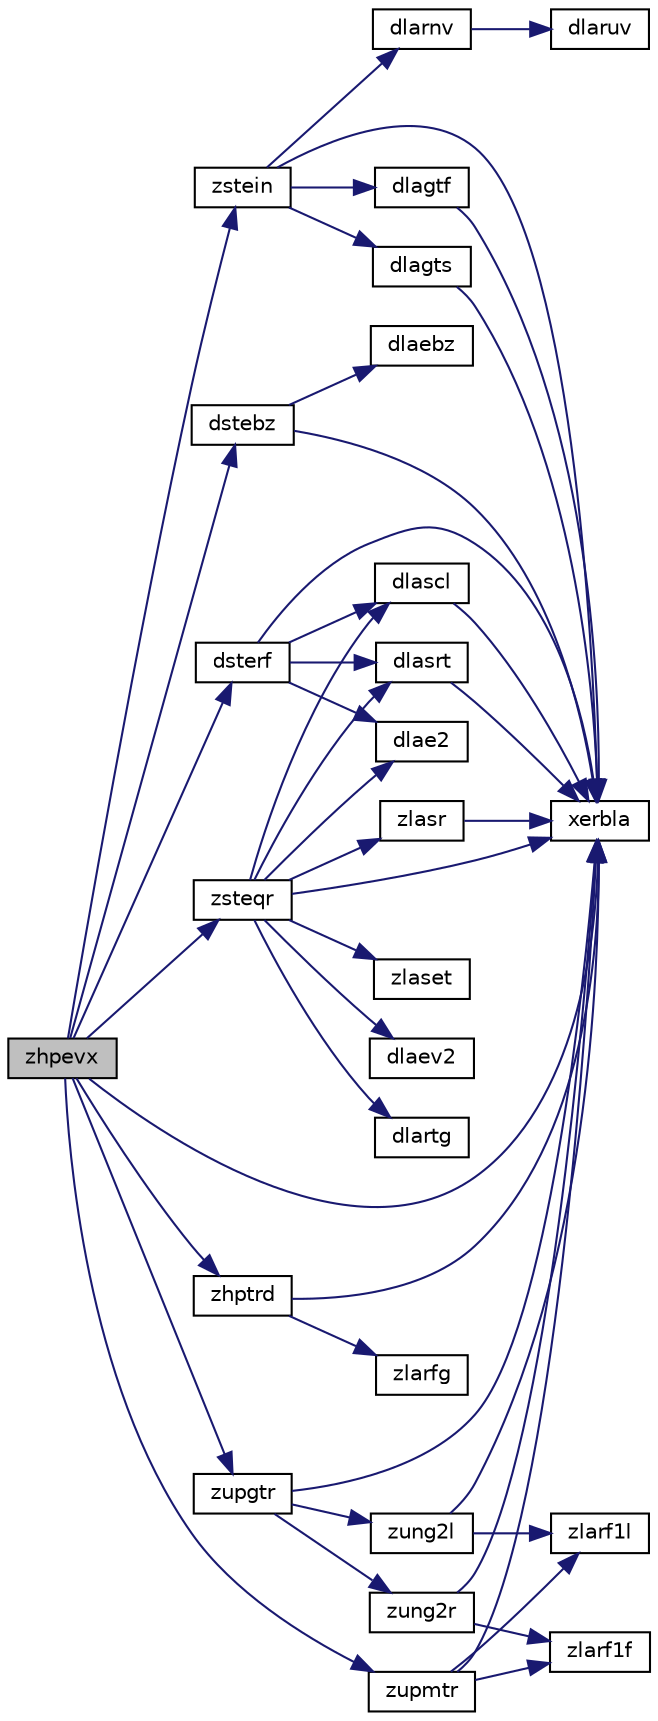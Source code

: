 digraph "zhpevx"
{
 // LATEX_PDF_SIZE
  edge [fontname="Helvetica",fontsize="10",labelfontname="Helvetica",labelfontsize="10"];
  node [fontname="Helvetica",fontsize="10",shape=record];
  rankdir="LR";
  Node1 [label="zhpevx",height=0.2,width=0.4,color="black", fillcolor="grey75", style="filled", fontcolor="black",tooltip="ZHPEVX computes the eigenvalues and, optionally, the left and/or right eigenvectors for OTHER matrice..."];
  Node1 -> Node2 [color="midnightblue",fontsize="10",style="solid",fontname="Helvetica"];
  Node2 [label="dstebz",height=0.2,width=0.4,color="black", fillcolor="white", style="filled",URL="$dstebz_8f.html#a28f88843da09a0ee400daf46caaabec6",tooltip="DSTEBZ"];
  Node2 -> Node3 [color="midnightblue",fontsize="10",style="solid",fontname="Helvetica"];
  Node3 [label="dlaebz",height=0.2,width=0.4,color="black", fillcolor="white", style="filled",URL="$dlaebz_8f.html#a79da86f5a84d0038788717338eef245d",tooltip="DLAEBZ computes the number of eigenvalues of a real symmetric tridiagonal matrix which are less than ..."];
  Node2 -> Node4 [color="midnightblue",fontsize="10",style="solid",fontname="Helvetica"];
  Node4 [label="xerbla",height=0.2,width=0.4,color="black", fillcolor="white", style="filled",URL="$xerbla_8f.html#a377ee61015baf8dea7770b3a404b1c07",tooltip="XERBLA"];
  Node1 -> Node5 [color="midnightblue",fontsize="10",style="solid",fontname="Helvetica"];
  Node5 [label="dsterf",height=0.2,width=0.4,color="black", fillcolor="white", style="filled",URL="$dsterf_8f.html#af0616552c11358ae8298d0ac18ac023c",tooltip="DSTERF"];
  Node5 -> Node6 [color="midnightblue",fontsize="10",style="solid",fontname="Helvetica"];
  Node6 [label="dlae2",height=0.2,width=0.4,color="black", fillcolor="white", style="filled",URL="$dlae2_8f.html#a8a36d905c1c66d345f791b91254da0ae",tooltip="DLAE2 computes the eigenvalues of a 2-by-2 symmetric matrix."];
  Node5 -> Node7 [color="midnightblue",fontsize="10",style="solid",fontname="Helvetica"];
  Node7 [label="dlascl",height=0.2,width=0.4,color="black", fillcolor="white", style="filled",URL="$dlascl_8f.html#a7bce4c35ec5a86ee0bfdd15c476d99c8",tooltip="DLASCL multiplies a general rectangular matrix by a real scalar defined as cto/cfrom."];
  Node7 -> Node4 [color="midnightblue",fontsize="10",style="solid",fontname="Helvetica"];
  Node5 -> Node8 [color="midnightblue",fontsize="10",style="solid",fontname="Helvetica"];
  Node8 [label="dlasrt",height=0.2,width=0.4,color="black", fillcolor="white", style="filled",URL="$dlasrt_8f.html#a88a9fb57b6459176b68f21720d3d2ad2",tooltip="DLASRT sorts numbers in increasing or decreasing order."];
  Node8 -> Node4 [color="midnightblue",fontsize="10",style="solid",fontname="Helvetica"];
  Node5 -> Node4 [color="midnightblue",fontsize="10",style="solid",fontname="Helvetica"];
  Node1 -> Node4 [color="midnightblue",fontsize="10",style="solid",fontname="Helvetica"];
  Node1 -> Node9 [color="midnightblue",fontsize="10",style="solid",fontname="Helvetica"];
  Node9 [label="zhptrd",height=0.2,width=0.4,color="black", fillcolor="white", style="filled",URL="$zhptrd_8f.html#a7a98ec35ab99e67b73d166382875f8d6",tooltip="ZHPTRD"];
  Node9 -> Node4 [color="midnightblue",fontsize="10",style="solid",fontname="Helvetica"];
  Node9 -> Node10 [color="midnightblue",fontsize="10",style="solid",fontname="Helvetica"];
  Node10 [label="zlarfg",height=0.2,width=0.4,color="black", fillcolor="white", style="filled",URL="$zlarfg_8f.html#af496f956f05bac0668fed468230355c7",tooltip="ZLARFG generates an elementary reflector (Householder matrix)."];
  Node1 -> Node11 [color="midnightblue",fontsize="10",style="solid",fontname="Helvetica"];
  Node11 [label="zstein",height=0.2,width=0.4,color="black", fillcolor="white", style="filled",URL="$zstein_8f.html#a8489238dd7ecbd0071ba280508f4add8",tooltip="ZSTEIN"];
  Node11 -> Node12 [color="midnightblue",fontsize="10",style="solid",fontname="Helvetica"];
  Node12 [label="dlagtf",height=0.2,width=0.4,color="black", fillcolor="white", style="filled",URL="$dlagtf_8f.html#a5b5dcdca72376bec8f8b522a7a753725",tooltip="DLAGTF computes an LU factorization of a matrix T-λI, where T is a general tridiagonal matrix,..."];
  Node12 -> Node4 [color="midnightblue",fontsize="10",style="solid",fontname="Helvetica"];
  Node11 -> Node13 [color="midnightblue",fontsize="10",style="solid",fontname="Helvetica"];
  Node13 [label="dlagts",height=0.2,width=0.4,color="black", fillcolor="white", style="filled",URL="$dlagts_8f.html#a0fbc9a87ffa4a60adadcb4fc511c2556",tooltip="DLAGTS solves the system of equations (T-λI)x = y or (T-λI)^Tx = y, where T is a general tridiagonal ..."];
  Node13 -> Node4 [color="midnightblue",fontsize="10",style="solid",fontname="Helvetica"];
  Node11 -> Node14 [color="midnightblue",fontsize="10",style="solid",fontname="Helvetica"];
  Node14 [label="dlarnv",height=0.2,width=0.4,color="black", fillcolor="white", style="filled",URL="$dlarnv_8f.html#a77e05a87ced667cbdb502aa87c72d056",tooltip="DLARNV returns a vector of random numbers from a uniform or normal distribution."];
  Node14 -> Node15 [color="midnightblue",fontsize="10",style="solid",fontname="Helvetica"];
  Node15 [label="dlaruv",height=0.2,width=0.4,color="black", fillcolor="white", style="filled",URL="$dlaruv_8f.html#a55e7c02e398f2c6365c956d272836a89",tooltip="DLARUV returns a vector of n random real numbers from a uniform distribution."];
  Node11 -> Node4 [color="midnightblue",fontsize="10",style="solid",fontname="Helvetica"];
  Node1 -> Node16 [color="midnightblue",fontsize="10",style="solid",fontname="Helvetica"];
  Node16 [label="zsteqr",height=0.2,width=0.4,color="black", fillcolor="white", style="filled",URL="$zsteqr_8f.html#a253c3755d52f1d8a0591190152375be4",tooltip="ZSTEQR"];
  Node16 -> Node6 [color="midnightblue",fontsize="10",style="solid",fontname="Helvetica"];
  Node16 -> Node17 [color="midnightblue",fontsize="10",style="solid",fontname="Helvetica"];
  Node17 [label="dlaev2",height=0.2,width=0.4,color="black", fillcolor="white", style="filled",URL="$dlaev2_8f.html#a404759a75990a78660c741b3448b27e8",tooltip="DLAEV2 computes the eigenvalues and eigenvectors of a 2-by-2 symmetric/Hermitian matrix."];
  Node16 -> Node18 [color="midnightblue",fontsize="10",style="solid",fontname="Helvetica"];
  Node18 [label="dlartg",height=0.2,width=0.4,color="black", fillcolor="white", style="filled",URL="$dlartg_8f90.html#a86f8f877eaea0386cdc2c3c175d9ea88",tooltip="DLARTG generates a plane rotation with real cosine and real sine."];
  Node16 -> Node7 [color="midnightblue",fontsize="10",style="solid",fontname="Helvetica"];
  Node16 -> Node8 [color="midnightblue",fontsize="10",style="solid",fontname="Helvetica"];
  Node16 -> Node4 [color="midnightblue",fontsize="10",style="solid",fontname="Helvetica"];
  Node16 -> Node19 [color="midnightblue",fontsize="10",style="solid",fontname="Helvetica"];
  Node19 [label="zlaset",height=0.2,width=0.4,color="black", fillcolor="white", style="filled",URL="$zlaset_8f.html#aa4389d0e0e031c70c351acf7dbad6a85",tooltip="ZLASET initializes the off-diagonal elements and the diagonal elements of a matrix to given values."];
  Node16 -> Node20 [color="midnightblue",fontsize="10",style="solid",fontname="Helvetica"];
  Node20 [label="zlasr",height=0.2,width=0.4,color="black", fillcolor="white", style="filled",URL="$zlasr_8f.html#aae27686b63781226e5f5c6de245463b3",tooltip="ZLASR applies a sequence of plane rotations to a general rectangular matrix."];
  Node20 -> Node4 [color="midnightblue",fontsize="10",style="solid",fontname="Helvetica"];
  Node1 -> Node21 [color="midnightblue",fontsize="10",style="solid",fontname="Helvetica"];
  Node21 [label="zupgtr",height=0.2,width=0.4,color="black", fillcolor="white", style="filled",URL="$zupgtr_8f.html#ae44758204be5cbc943ba8bdba223d7e2",tooltip="ZUPGTR"];
  Node21 -> Node4 [color="midnightblue",fontsize="10",style="solid",fontname="Helvetica"];
  Node21 -> Node22 [color="midnightblue",fontsize="10",style="solid",fontname="Helvetica"];
  Node22 [label="zung2l",height=0.2,width=0.4,color="black", fillcolor="white", style="filled",URL="$zung2l_8f.html#afd24b82aa7d03dd63d3a7780e9bb0760",tooltip="ZUNG2L generates all or part of the unitary matrix Q from a QL factorization determined by cgeqlf (un..."];
  Node22 -> Node4 [color="midnightblue",fontsize="10",style="solid",fontname="Helvetica"];
  Node22 -> Node23 [color="midnightblue",fontsize="10",style="solid",fontname="Helvetica"];
  Node23 [label="zlarf1l",height=0.2,width=0.4,color="black", fillcolor="white", style="filled",URL="$zlarf1l_8f.html#a76d66e0a3f099960bce89adae4b25569",tooltip="ZLARF1L applies an elementary reflector to a general rectangular"];
  Node21 -> Node24 [color="midnightblue",fontsize="10",style="solid",fontname="Helvetica"];
  Node24 [label="zung2r",height=0.2,width=0.4,color="black", fillcolor="white", style="filled",URL="$zung2r_8f.html#a00acf96a92abc0fc5899aca6baea2396",tooltip="ZUNG2R"];
  Node24 -> Node4 [color="midnightblue",fontsize="10",style="solid",fontname="Helvetica"];
  Node24 -> Node25 [color="midnightblue",fontsize="10",style="solid",fontname="Helvetica"];
  Node25 [label="zlarf1f",height=0.2,width=0.4,color="black", fillcolor="white", style="filled",URL="$zlarf1f_8f.html#a48cd67b51ff589c1f2e0a9bf2b2c84ad",tooltip="ZLARF1F applies an elementary reflector to a general rectangular"];
  Node1 -> Node26 [color="midnightblue",fontsize="10",style="solid",fontname="Helvetica"];
  Node26 [label="zupmtr",height=0.2,width=0.4,color="black", fillcolor="white", style="filled",URL="$zupmtr_8f.html#a277b21d331e5e4aebea41f2f0de575a9",tooltip="ZUPMTR"];
  Node26 -> Node4 [color="midnightblue",fontsize="10",style="solid",fontname="Helvetica"];
  Node26 -> Node25 [color="midnightblue",fontsize="10",style="solid",fontname="Helvetica"];
  Node26 -> Node23 [color="midnightblue",fontsize="10",style="solid",fontname="Helvetica"];
}
